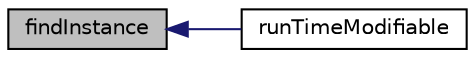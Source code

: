 digraph "findInstance"
{
  bgcolor="transparent";
  edge [fontname="Helvetica",fontsize="10",labelfontname="Helvetica",labelfontsize="10"];
  node [fontname="Helvetica",fontsize="10",shape=record];
  rankdir="LR";
  Node1 [label="findInstance",height=0.2,width=0.4,color="black", fillcolor="grey75", style="filled", fontcolor="black"];
  Node1 -> Node2 [dir="back",color="midnightblue",fontsize="10",style="solid",fontname="Helvetica"];
  Node2 [label="runTimeModifiable",height=0.2,width=0.4,color="black",URL="$a02683.html#aaab0dea4737d8828f4f8b528817dc2e6",tooltip="Supports re-reading. "];
}
